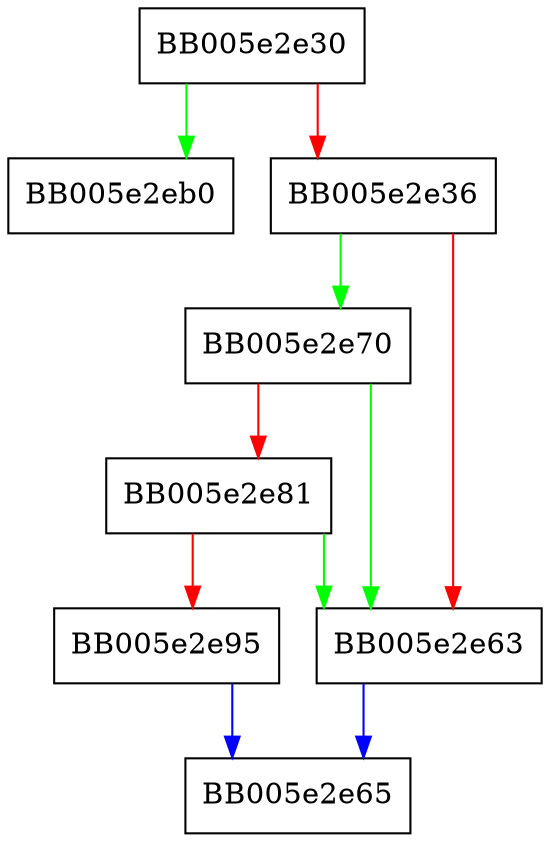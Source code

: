 digraph HMAC_Final {
  node [shape="box"];
  graph [splines=ortho];
  BB005e2e30 -> BB005e2eb0 [color="green"];
  BB005e2e30 -> BB005e2e36 [color="red"];
  BB005e2e36 -> BB005e2e70 [color="green"];
  BB005e2e36 -> BB005e2e63 [color="red"];
  BB005e2e63 -> BB005e2e65 [color="blue"];
  BB005e2e70 -> BB005e2e63 [color="green"];
  BB005e2e70 -> BB005e2e81 [color="red"];
  BB005e2e81 -> BB005e2e63 [color="green"];
  BB005e2e81 -> BB005e2e95 [color="red"];
  BB005e2e95 -> BB005e2e65 [color="blue"];
}